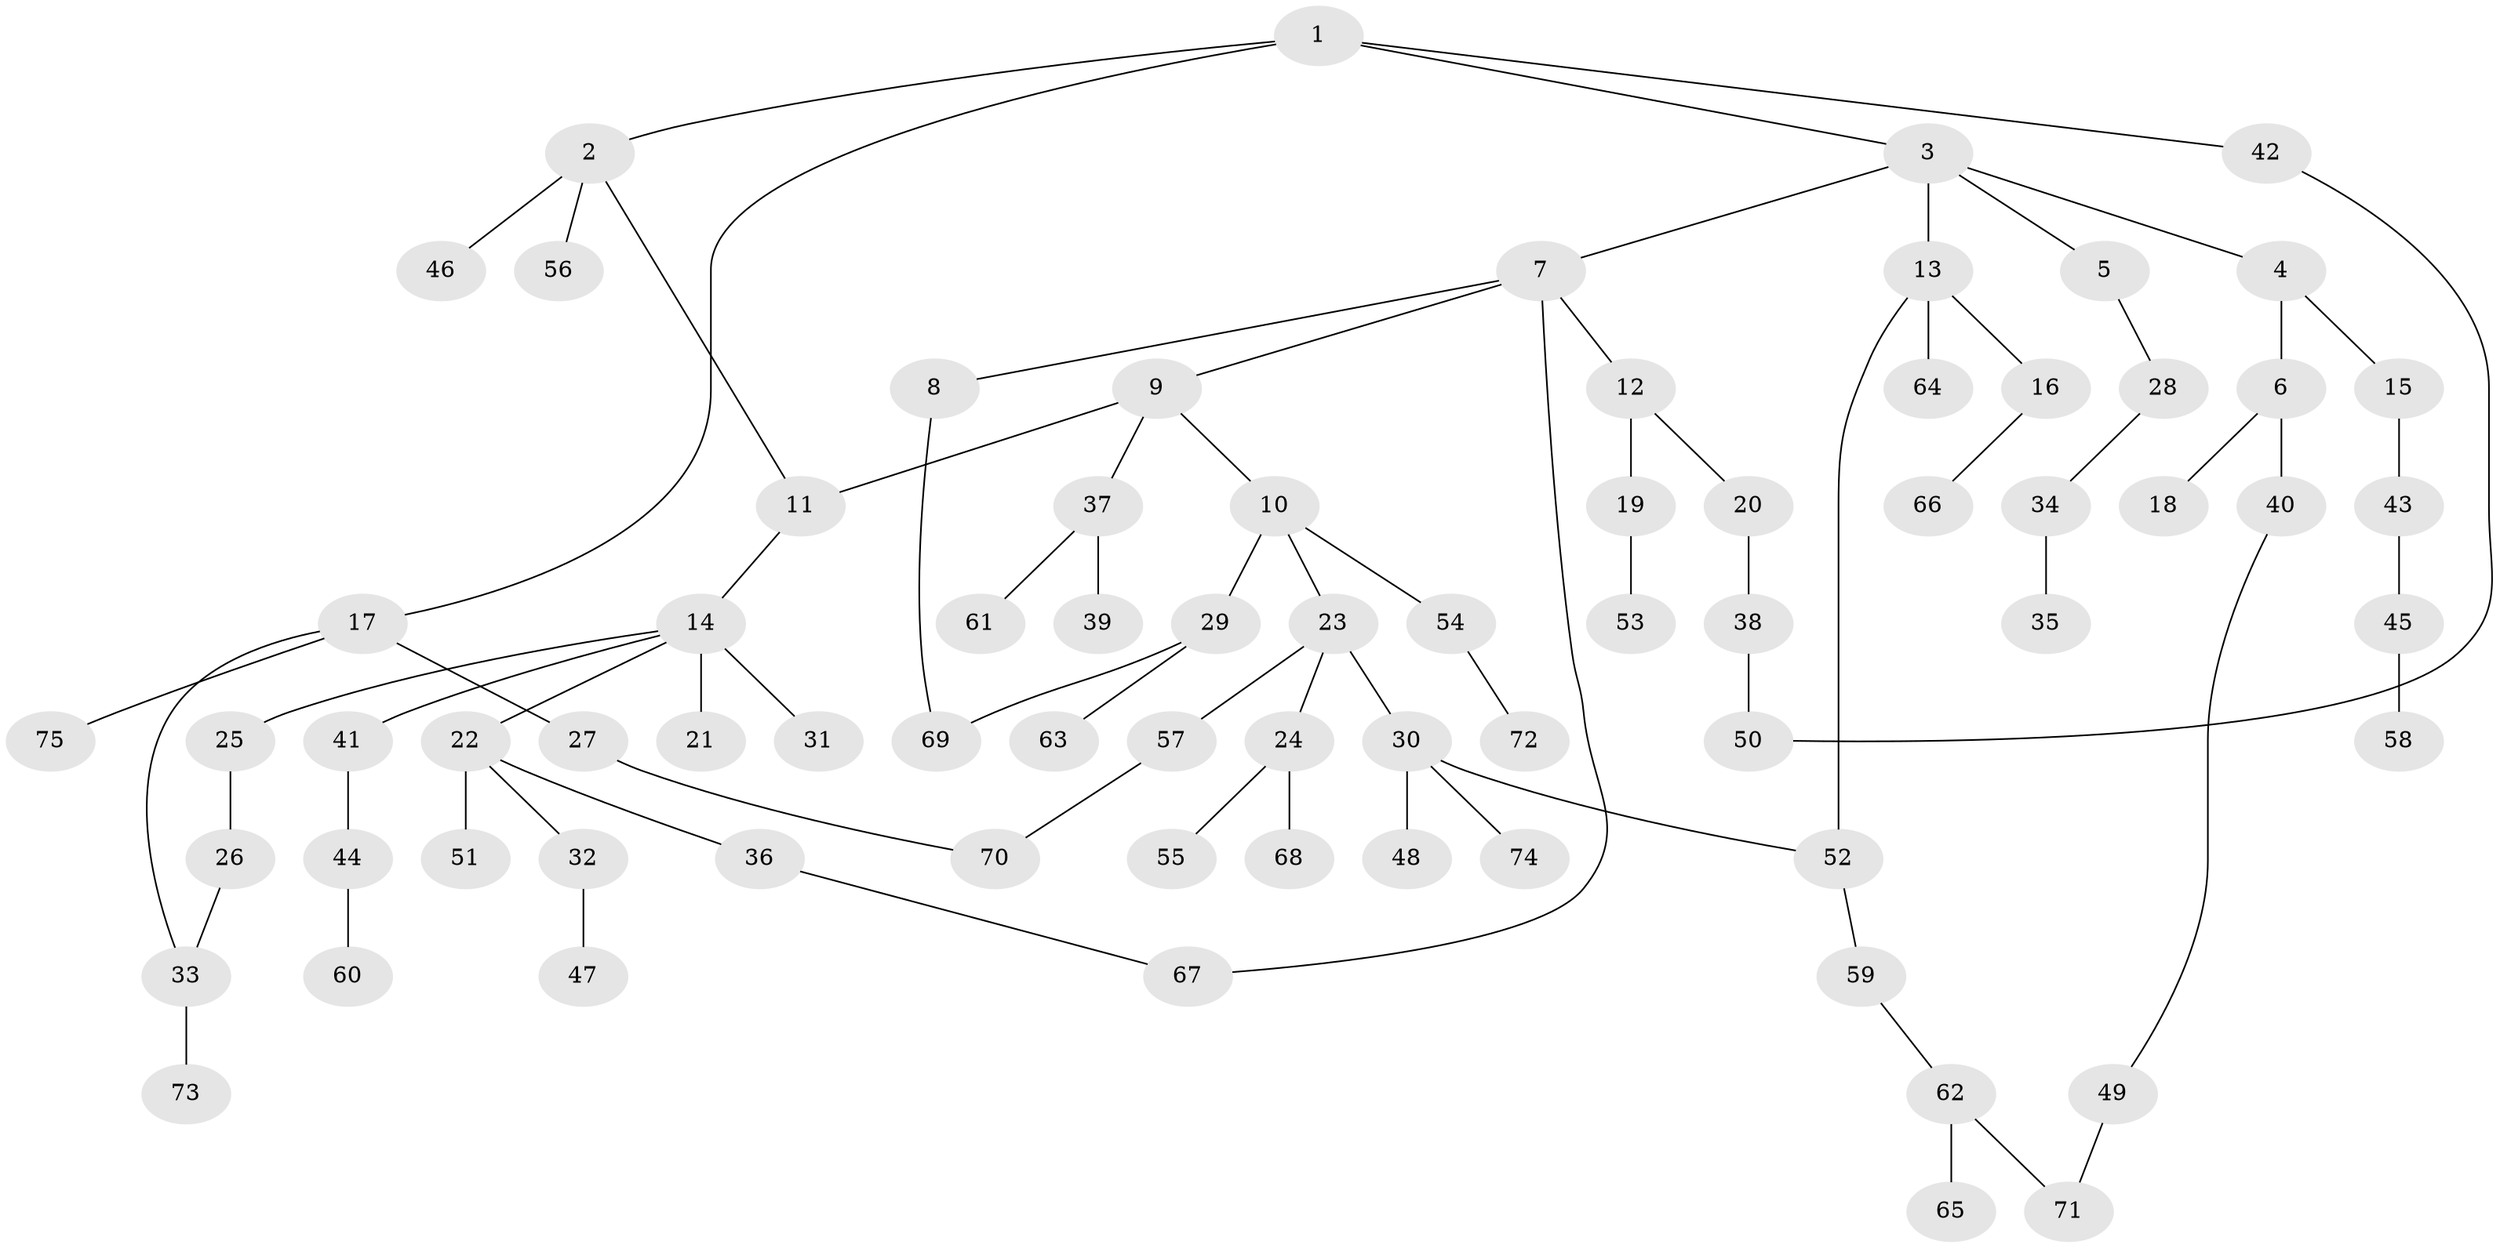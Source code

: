 // Generated by graph-tools (version 1.1) at 2025/01/03/09/25 03:01:10]
// undirected, 75 vertices, 82 edges
graph export_dot {
graph [start="1"]
  node [color=gray90,style=filled];
  1;
  2;
  3;
  4;
  5;
  6;
  7;
  8;
  9;
  10;
  11;
  12;
  13;
  14;
  15;
  16;
  17;
  18;
  19;
  20;
  21;
  22;
  23;
  24;
  25;
  26;
  27;
  28;
  29;
  30;
  31;
  32;
  33;
  34;
  35;
  36;
  37;
  38;
  39;
  40;
  41;
  42;
  43;
  44;
  45;
  46;
  47;
  48;
  49;
  50;
  51;
  52;
  53;
  54;
  55;
  56;
  57;
  58;
  59;
  60;
  61;
  62;
  63;
  64;
  65;
  66;
  67;
  68;
  69;
  70;
  71;
  72;
  73;
  74;
  75;
  1 -- 2;
  1 -- 3;
  1 -- 17;
  1 -- 42;
  2 -- 46;
  2 -- 56;
  2 -- 11;
  3 -- 4;
  3 -- 5;
  3 -- 7;
  3 -- 13;
  4 -- 6;
  4 -- 15;
  5 -- 28;
  6 -- 18;
  6 -- 40;
  7 -- 8;
  7 -- 9;
  7 -- 12;
  7 -- 67;
  8 -- 69;
  9 -- 10;
  9 -- 11;
  9 -- 37;
  10 -- 23;
  10 -- 29;
  10 -- 54;
  11 -- 14;
  12 -- 19;
  12 -- 20;
  13 -- 16;
  13 -- 64;
  13 -- 52;
  14 -- 21;
  14 -- 22;
  14 -- 25;
  14 -- 31;
  14 -- 41;
  15 -- 43;
  16 -- 66;
  17 -- 27;
  17 -- 33;
  17 -- 75;
  19 -- 53;
  20 -- 38;
  22 -- 32;
  22 -- 36;
  22 -- 51;
  23 -- 24;
  23 -- 30;
  23 -- 57;
  24 -- 55;
  24 -- 68;
  25 -- 26;
  26 -- 33;
  27 -- 70;
  28 -- 34;
  29 -- 63;
  29 -- 69;
  30 -- 48;
  30 -- 52;
  30 -- 74;
  32 -- 47;
  33 -- 73;
  34 -- 35;
  36 -- 67;
  37 -- 39;
  37 -- 61;
  38 -- 50;
  40 -- 49;
  41 -- 44;
  42 -- 50;
  43 -- 45;
  44 -- 60;
  45 -- 58;
  49 -- 71;
  52 -- 59;
  54 -- 72;
  57 -- 70;
  59 -- 62;
  62 -- 65;
  62 -- 71;
}
